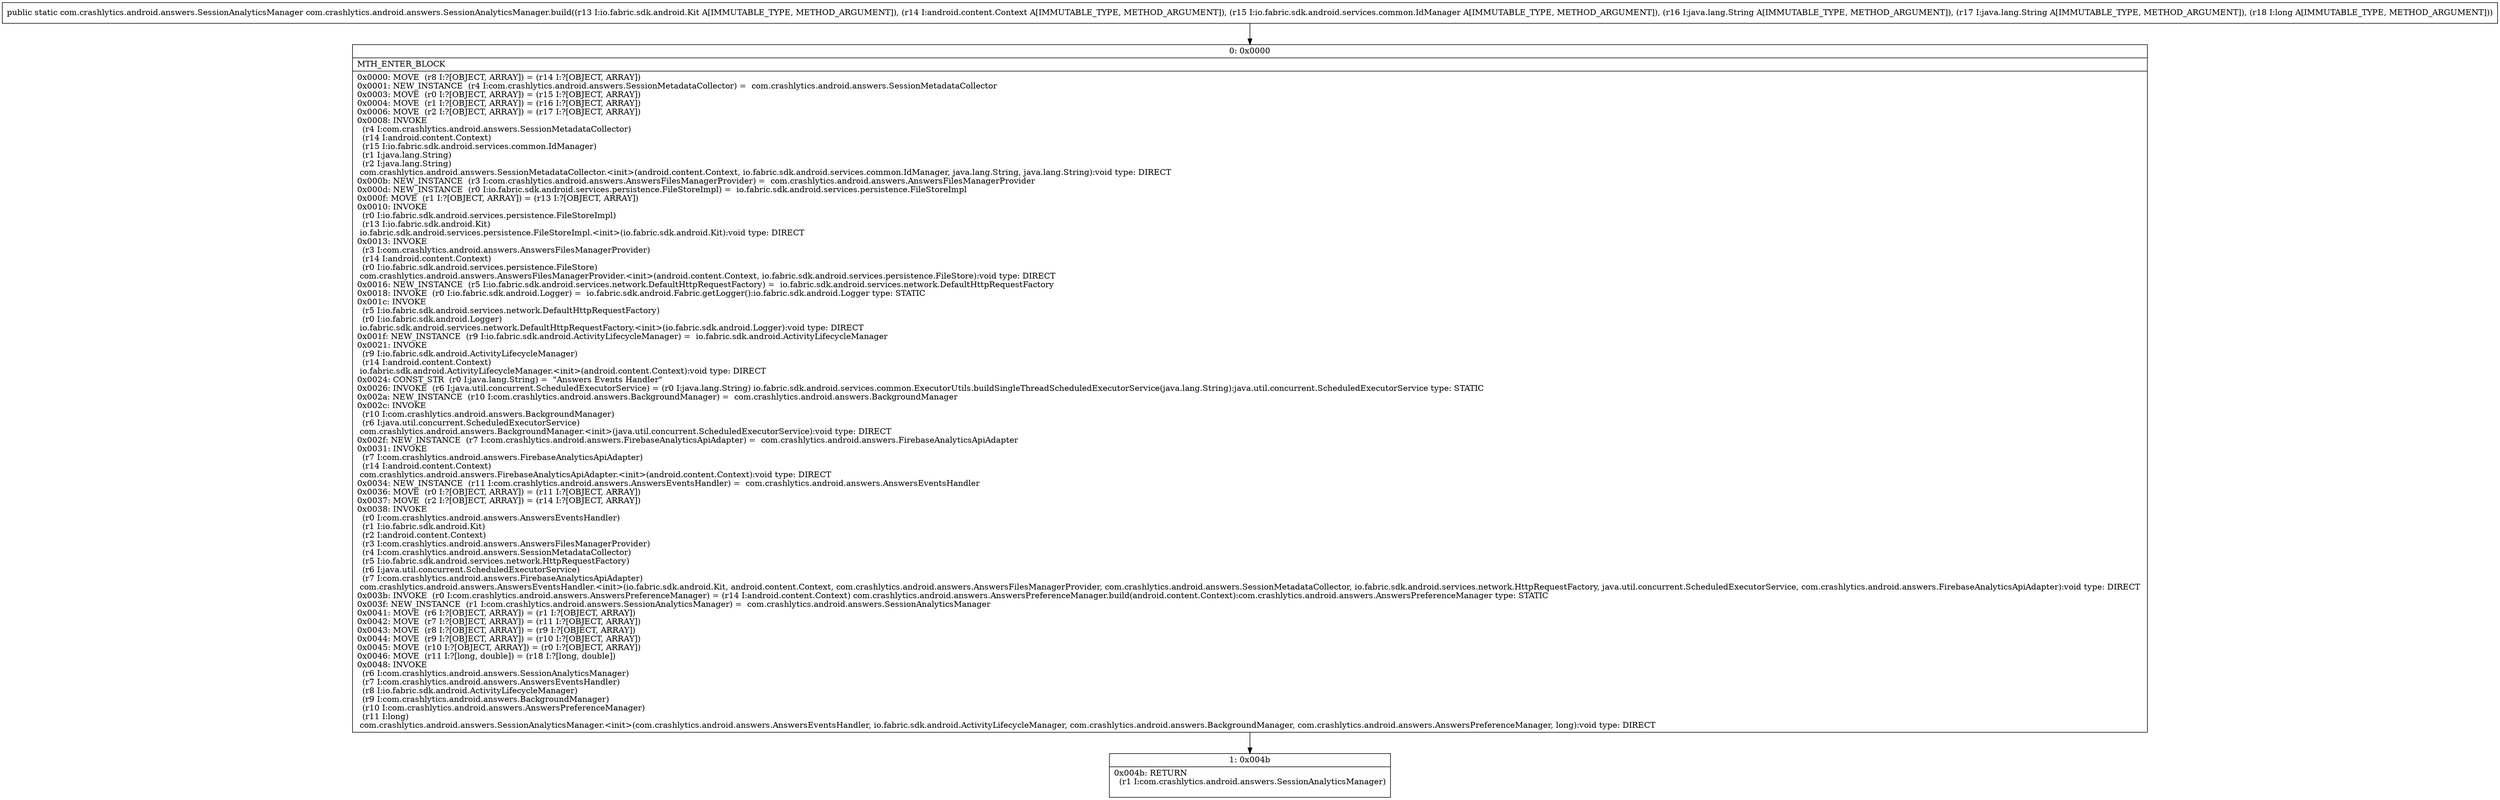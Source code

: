 digraph "CFG forcom.crashlytics.android.answers.SessionAnalyticsManager.build(Lio\/fabric\/sdk\/android\/Kit;Landroid\/content\/Context;Lio\/fabric\/sdk\/android\/services\/common\/IdManager;Ljava\/lang\/String;Ljava\/lang\/String;J)Lcom\/crashlytics\/android\/answers\/SessionAnalyticsManager;" {
Node_0 [shape=record,label="{0\:\ 0x0000|MTH_ENTER_BLOCK\l|0x0000: MOVE  (r8 I:?[OBJECT, ARRAY]) = (r14 I:?[OBJECT, ARRAY]) \l0x0001: NEW_INSTANCE  (r4 I:com.crashlytics.android.answers.SessionMetadataCollector) =  com.crashlytics.android.answers.SessionMetadataCollector \l0x0003: MOVE  (r0 I:?[OBJECT, ARRAY]) = (r15 I:?[OBJECT, ARRAY]) \l0x0004: MOVE  (r1 I:?[OBJECT, ARRAY]) = (r16 I:?[OBJECT, ARRAY]) \l0x0006: MOVE  (r2 I:?[OBJECT, ARRAY]) = (r17 I:?[OBJECT, ARRAY]) \l0x0008: INVOKE  \l  (r4 I:com.crashlytics.android.answers.SessionMetadataCollector)\l  (r14 I:android.content.Context)\l  (r15 I:io.fabric.sdk.android.services.common.IdManager)\l  (r1 I:java.lang.String)\l  (r2 I:java.lang.String)\l com.crashlytics.android.answers.SessionMetadataCollector.\<init\>(android.content.Context, io.fabric.sdk.android.services.common.IdManager, java.lang.String, java.lang.String):void type: DIRECT \l0x000b: NEW_INSTANCE  (r3 I:com.crashlytics.android.answers.AnswersFilesManagerProvider) =  com.crashlytics.android.answers.AnswersFilesManagerProvider \l0x000d: NEW_INSTANCE  (r0 I:io.fabric.sdk.android.services.persistence.FileStoreImpl) =  io.fabric.sdk.android.services.persistence.FileStoreImpl \l0x000f: MOVE  (r1 I:?[OBJECT, ARRAY]) = (r13 I:?[OBJECT, ARRAY]) \l0x0010: INVOKE  \l  (r0 I:io.fabric.sdk.android.services.persistence.FileStoreImpl)\l  (r13 I:io.fabric.sdk.android.Kit)\l io.fabric.sdk.android.services.persistence.FileStoreImpl.\<init\>(io.fabric.sdk.android.Kit):void type: DIRECT \l0x0013: INVOKE  \l  (r3 I:com.crashlytics.android.answers.AnswersFilesManagerProvider)\l  (r14 I:android.content.Context)\l  (r0 I:io.fabric.sdk.android.services.persistence.FileStore)\l com.crashlytics.android.answers.AnswersFilesManagerProvider.\<init\>(android.content.Context, io.fabric.sdk.android.services.persistence.FileStore):void type: DIRECT \l0x0016: NEW_INSTANCE  (r5 I:io.fabric.sdk.android.services.network.DefaultHttpRequestFactory) =  io.fabric.sdk.android.services.network.DefaultHttpRequestFactory \l0x0018: INVOKE  (r0 I:io.fabric.sdk.android.Logger) =  io.fabric.sdk.android.Fabric.getLogger():io.fabric.sdk.android.Logger type: STATIC \l0x001c: INVOKE  \l  (r5 I:io.fabric.sdk.android.services.network.DefaultHttpRequestFactory)\l  (r0 I:io.fabric.sdk.android.Logger)\l io.fabric.sdk.android.services.network.DefaultHttpRequestFactory.\<init\>(io.fabric.sdk.android.Logger):void type: DIRECT \l0x001f: NEW_INSTANCE  (r9 I:io.fabric.sdk.android.ActivityLifecycleManager) =  io.fabric.sdk.android.ActivityLifecycleManager \l0x0021: INVOKE  \l  (r9 I:io.fabric.sdk.android.ActivityLifecycleManager)\l  (r14 I:android.content.Context)\l io.fabric.sdk.android.ActivityLifecycleManager.\<init\>(android.content.Context):void type: DIRECT \l0x0024: CONST_STR  (r0 I:java.lang.String) =  \"Answers Events Handler\" \l0x0026: INVOKE  (r6 I:java.util.concurrent.ScheduledExecutorService) = (r0 I:java.lang.String) io.fabric.sdk.android.services.common.ExecutorUtils.buildSingleThreadScheduledExecutorService(java.lang.String):java.util.concurrent.ScheduledExecutorService type: STATIC \l0x002a: NEW_INSTANCE  (r10 I:com.crashlytics.android.answers.BackgroundManager) =  com.crashlytics.android.answers.BackgroundManager \l0x002c: INVOKE  \l  (r10 I:com.crashlytics.android.answers.BackgroundManager)\l  (r6 I:java.util.concurrent.ScheduledExecutorService)\l com.crashlytics.android.answers.BackgroundManager.\<init\>(java.util.concurrent.ScheduledExecutorService):void type: DIRECT \l0x002f: NEW_INSTANCE  (r7 I:com.crashlytics.android.answers.FirebaseAnalyticsApiAdapter) =  com.crashlytics.android.answers.FirebaseAnalyticsApiAdapter \l0x0031: INVOKE  \l  (r7 I:com.crashlytics.android.answers.FirebaseAnalyticsApiAdapter)\l  (r14 I:android.content.Context)\l com.crashlytics.android.answers.FirebaseAnalyticsApiAdapter.\<init\>(android.content.Context):void type: DIRECT \l0x0034: NEW_INSTANCE  (r11 I:com.crashlytics.android.answers.AnswersEventsHandler) =  com.crashlytics.android.answers.AnswersEventsHandler \l0x0036: MOVE  (r0 I:?[OBJECT, ARRAY]) = (r11 I:?[OBJECT, ARRAY]) \l0x0037: MOVE  (r2 I:?[OBJECT, ARRAY]) = (r14 I:?[OBJECT, ARRAY]) \l0x0038: INVOKE  \l  (r0 I:com.crashlytics.android.answers.AnswersEventsHandler)\l  (r1 I:io.fabric.sdk.android.Kit)\l  (r2 I:android.content.Context)\l  (r3 I:com.crashlytics.android.answers.AnswersFilesManagerProvider)\l  (r4 I:com.crashlytics.android.answers.SessionMetadataCollector)\l  (r5 I:io.fabric.sdk.android.services.network.HttpRequestFactory)\l  (r6 I:java.util.concurrent.ScheduledExecutorService)\l  (r7 I:com.crashlytics.android.answers.FirebaseAnalyticsApiAdapter)\l com.crashlytics.android.answers.AnswersEventsHandler.\<init\>(io.fabric.sdk.android.Kit, android.content.Context, com.crashlytics.android.answers.AnswersFilesManagerProvider, com.crashlytics.android.answers.SessionMetadataCollector, io.fabric.sdk.android.services.network.HttpRequestFactory, java.util.concurrent.ScheduledExecutorService, com.crashlytics.android.answers.FirebaseAnalyticsApiAdapter):void type: DIRECT \l0x003b: INVOKE  (r0 I:com.crashlytics.android.answers.AnswersPreferenceManager) = (r14 I:android.content.Context) com.crashlytics.android.answers.AnswersPreferenceManager.build(android.content.Context):com.crashlytics.android.answers.AnswersPreferenceManager type: STATIC \l0x003f: NEW_INSTANCE  (r1 I:com.crashlytics.android.answers.SessionAnalyticsManager) =  com.crashlytics.android.answers.SessionAnalyticsManager \l0x0041: MOVE  (r6 I:?[OBJECT, ARRAY]) = (r1 I:?[OBJECT, ARRAY]) \l0x0042: MOVE  (r7 I:?[OBJECT, ARRAY]) = (r11 I:?[OBJECT, ARRAY]) \l0x0043: MOVE  (r8 I:?[OBJECT, ARRAY]) = (r9 I:?[OBJECT, ARRAY]) \l0x0044: MOVE  (r9 I:?[OBJECT, ARRAY]) = (r10 I:?[OBJECT, ARRAY]) \l0x0045: MOVE  (r10 I:?[OBJECT, ARRAY]) = (r0 I:?[OBJECT, ARRAY]) \l0x0046: MOVE  (r11 I:?[long, double]) = (r18 I:?[long, double]) \l0x0048: INVOKE  \l  (r6 I:com.crashlytics.android.answers.SessionAnalyticsManager)\l  (r7 I:com.crashlytics.android.answers.AnswersEventsHandler)\l  (r8 I:io.fabric.sdk.android.ActivityLifecycleManager)\l  (r9 I:com.crashlytics.android.answers.BackgroundManager)\l  (r10 I:com.crashlytics.android.answers.AnswersPreferenceManager)\l  (r11 I:long)\l com.crashlytics.android.answers.SessionAnalyticsManager.\<init\>(com.crashlytics.android.answers.AnswersEventsHandler, io.fabric.sdk.android.ActivityLifecycleManager, com.crashlytics.android.answers.BackgroundManager, com.crashlytics.android.answers.AnswersPreferenceManager, long):void type: DIRECT \l}"];
Node_1 [shape=record,label="{1\:\ 0x004b|0x004b: RETURN  \l  (r1 I:com.crashlytics.android.answers.SessionAnalyticsManager)\l \l}"];
MethodNode[shape=record,label="{public static com.crashlytics.android.answers.SessionAnalyticsManager com.crashlytics.android.answers.SessionAnalyticsManager.build((r13 I:io.fabric.sdk.android.Kit A[IMMUTABLE_TYPE, METHOD_ARGUMENT]), (r14 I:android.content.Context A[IMMUTABLE_TYPE, METHOD_ARGUMENT]), (r15 I:io.fabric.sdk.android.services.common.IdManager A[IMMUTABLE_TYPE, METHOD_ARGUMENT]), (r16 I:java.lang.String A[IMMUTABLE_TYPE, METHOD_ARGUMENT]), (r17 I:java.lang.String A[IMMUTABLE_TYPE, METHOD_ARGUMENT]), (r18 I:long A[IMMUTABLE_TYPE, METHOD_ARGUMENT])) }"];
MethodNode -> Node_0;
Node_0 -> Node_1;
}

